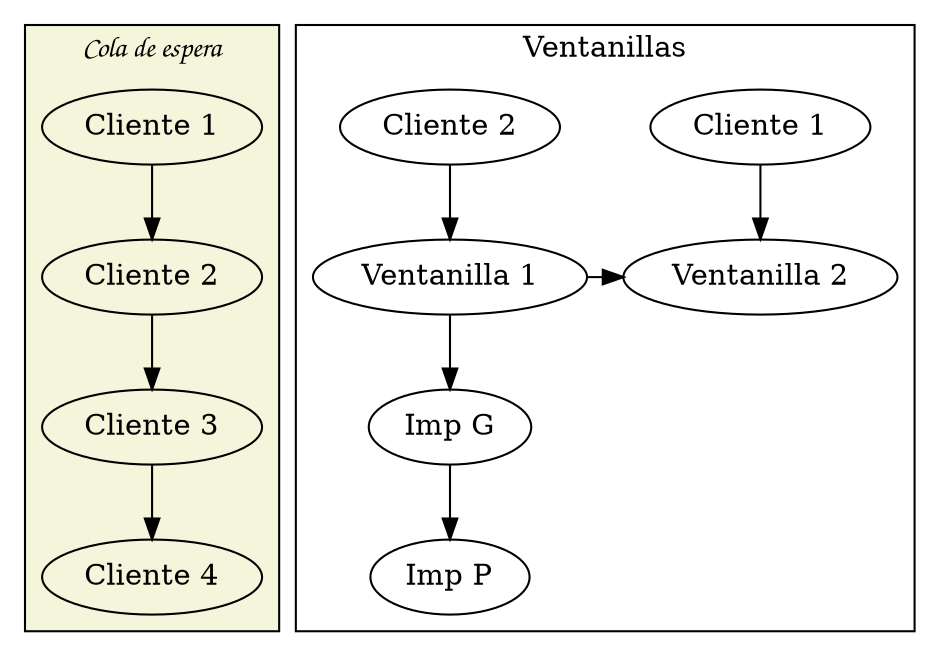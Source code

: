 digraph G{
    subgraph cluster_h{
        label = "Cola de espera"
        bgcolor = beige;
        fontname = "Comic Sans MS";

        nodo1[label = "Cliente 1"];
        nodo2[label = "Cliente 2"];
        nodo3[label = "Cliente 3"];
        nodo4[label = "Cliente 4"];

        nodo1->nodo2->nodo3->nodo4;
    }

    subgraph cluster_i{
        label = "Ventanillas"
        nodo5[label = "Ventanilla 1"]
        nodo6[label = "Ventanilla 2"]

        nodo7[label = "Imp G"];
        nodo8[label = "Imp P"];

        nodo9[label = "Cliente 2"];
        nodo10[label = "Cliente 1"];

        nodo5->nodo6;
        nodo5->nodo7->nodo8;

        nodo9->nodo5
        nodo10->nodo6

        {rank="same";nodo5;nodo6;}

    }
}
